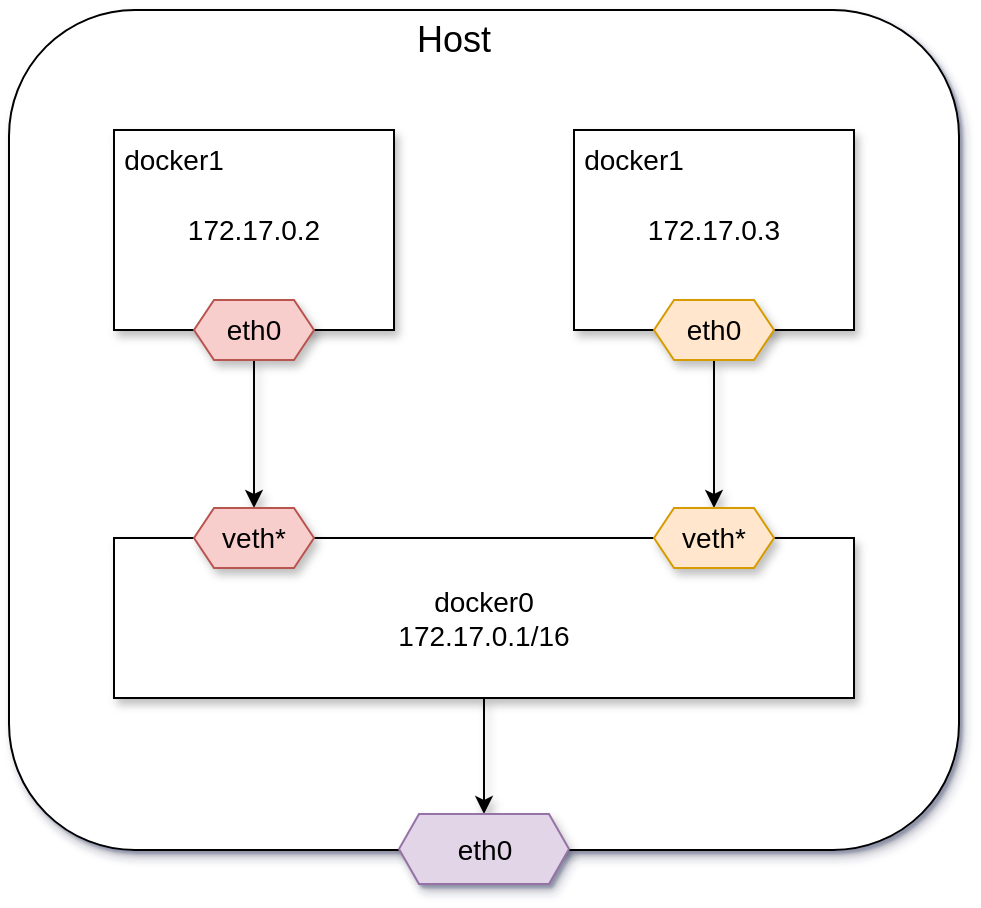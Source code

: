 <mxfile version="15.7.3" type="device"><diagram id="kDmiCGcXS0ER3h_fYRoW" name="Страница 1"><mxGraphModel dx="1106" dy="920" grid="1" gridSize="10" guides="1" tooltips="1" connect="1" arrows="1" fold="1" page="1" pageScale="1" pageWidth="1169" pageHeight="827" math="0" shadow="1"><root><mxCell id="0"/><mxCell id="1" parent="0"/><mxCell id="kYPTqcOai0XNDY4Rib7_-1" value="" style="rounded=1;whiteSpace=wrap;html=1;shadow=1;" parent="1" vertex="1"><mxGeometry x="387.5" y="150" width="475" height="420" as="geometry"/></mxCell><mxCell id="kYPTqcOai0XNDY4Rib7_-6" value="&lt;font style=&quot;font-size: 18px&quot;&gt;Host&lt;/font&gt;" style="text;html=1;strokeColor=none;fillColor=none;align=center;verticalAlign=middle;whiteSpace=wrap;rounded=0;fontSize=14;shadow=1;" parent="1" vertex="1"><mxGeometry x="580" y="150" width="60" height="30" as="geometry"/></mxCell><mxCell id="kYPTqcOai0XNDY4Rib7_-28" style="edgeStyle=orthogonalEdgeStyle;rounded=0;orthogonalLoop=1;jettySize=auto;html=1;fontSize=18;shadow=1;" parent="1" source="kYPTqcOai0XNDY4Rib7_-7" target="kYPTqcOai0XNDY4Rib7_-26" edge="1"><mxGeometry relative="1" as="geometry"/></mxCell><mxCell id="kYPTqcOai0XNDY4Rib7_-7" value="docker0&lt;br&gt;172.17.0.1/16" style="rounded=0;whiteSpace=wrap;html=1;fontSize=14;shadow=1;" parent="1" vertex="1"><mxGeometry x="440" y="414" width="370" height="80" as="geometry"/></mxCell><mxCell id="kYPTqcOai0XNDY4Rib7_-17" style="edgeStyle=orthogonalEdgeStyle;rounded=0;orthogonalLoop=1;jettySize=auto;html=1;entryX=0.5;entryY=0;entryDx=0;entryDy=0;fontSize=14;shadow=1;" parent="1" source="kYPTqcOai0XNDY4Rib7_-11" target="kYPTqcOai0XNDY4Rib7_-12" edge="1"><mxGeometry relative="1" as="geometry"/></mxCell><mxCell id="kYPTqcOai0XNDY4Rib7_-12" value="veth*" style="shape=hexagon;perimeter=hexagonPerimeter2;whiteSpace=wrap;html=1;fixedSize=1;fontSize=14;size=10;shadow=1;fillColor=#f8cecc;strokeColor=#b85450;" parent="1" vertex="1"><mxGeometry x="480" y="399" width="60" height="30" as="geometry"/></mxCell><mxCell id="kYPTqcOai0XNDY4Rib7_-18" style="edgeStyle=orthogonalEdgeStyle;rounded=0;orthogonalLoop=1;jettySize=auto;html=1;entryX=0.5;entryY=0;entryDx=0;entryDy=0;fontSize=14;shadow=1;" parent="1" source="kYPTqcOai0XNDY4Rib7_-15" target="kYPTqcOai0XNDY4Rib7_-16" edge="1"><mxGeometry relative="1" as="geometry"/></mxCell><mxCell id="kYPTqcOai0XNDY4Rib7_-16" value="veth*" style="shape=hexagon;perimeter=hexagonPerimeter2;whiteSpace=wrap;html=1;fixedSize=1;fontSize=14;size=10;shadow=1;fillColor=#ffe6cc;strokeColor=#d79b00;" parent="1" vertex="1"><mxGeometry x="710" y="399" width="60" height="30" as="geometry"/></mxCell><mxCell id="kYPTqcOai0XNDY4Rib7_-26" value="eth0" style="shape=hexagon;perimeter=hexagonPerimeter2;whiteSpace=wrap;html=1;fixedSize=1;fontSize=14;size=10;shadow=1;fillColor=#e1d5e7;strokeColor=#9673a6;" parent="1" vertex="1"><mxGeometry x="582.5" y="552" width="85" height="35" as="geometry"/></mxCell><mxCell id="kYPTqcOai0XNDY4Rib7_-2" value="&lt;font style=&quot;font-size: 14px&quot;&gt;172.17.0.2&lt;/font&gt;" style="rounded=0;whiteSpace=wrap;html=1;shadow=1;" parent="1" vertex="1"><mxGeometry x="440" y="210" width="140" height="100" as="geometry"/></mxCell><mxCell id="kYPTqcOai0XNDY4Rib7_-4" value="docker1" style="text;html=1;strokeColor=none;fillColor=none;align=center;verticalAlign=middle;whiteSpace=wrap;rounded=0;fontSize=14;shadow=1;" parent="1" vertex="1"><mxGeometry x="440" y="210" width="60" height="30" as="geometry"/></mxCell><mxCell id="kYPTqcOai0XNDY4Rib7_-11" value="eth0" style="shape=hexagon;perimeter=hexagonPerimeter2;whiteSpace=wrap;html=1;fixedSize=1;fontSize=14;size=10;shadow=1;fillColor=#f8cecc;strokeColor=#b85450;" parent="1" vertex="1"><mxGeometry x="480" y="295" width="60" height="30" as="geometry"/></mxCell><mxCell id="kYPTqcOai0XNDY4Rib7_-13" value="&lt;font style=&quot;font-size: 14px&quot;&gt;172.17.0.3&lt;/font&gt;" style="rounded=0;whiteSpace=wrap;html=1;shadow=1;" parent="1" vertex="1"><mxGeometry x="670" y="210" width="140" height="100" as="geometry"/></mxCell><mxCell id="kYPTqcOai0XNDY4Rib7_-14" value="docker1" style="text;html=1;strokeColor=none;fillColor=none;align=center;verticalAlign=middle;whiteSpace=wrap;rounded=0;fontSize=14;shadow=1;" parent="1" vertex="1"><mxGeometry x="670" y="210" width="60" height="30" as="geometry"/></mxCell><mxCell id="kYPTqcOai0XNDY4Rib7_-15" value="eth0" style="shape=hexagon;perimeter=hexagonPerimeter2;whiteSpace=wrap;html=1;fixedSize=1;fontSize=14;size=10;shadow=1;fillColor=#ffe6cc;strokeColor=#d79b00;" parent="1" vertex="1"><mxGeometry x="710" y="295" width="60" height="30" as="geometry"/></mxCell></root></mxGraphModel></diagram></mxfile>